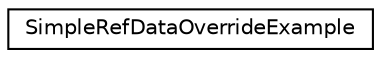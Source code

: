 digraph "Graphical Class Hierarchy"
{
  edge [fontname="Helvetica",fontsize="10",labelfontname="Helvetica",labelfontsize="10"];
  node [fontname="Helvetica",fontsize="10",shape=record];
  rankdir="LR";
  Node1 [label="SimpleRefDataOverrideExample",height=0.2,width=0.4,color="black", fillcolor="white", style="filled",URL="$class_simple_ref_data_override_example.html"];
}
